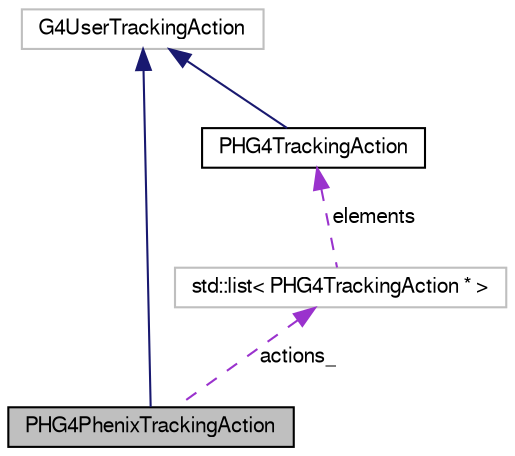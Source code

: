 digraph "PHG4PhenixTrackingAction"
{
  bgcolor="transparent";
  edge [fontname="FreeSans",fontsize="10",labelfontname="FreeSans",labelfontsize="10"];
  node [fontname="FreeSans",fontsize="10",shape=record];
  Node1 [label="PHG4PhenixTrackingAction",height=0.2,width=0.4,color="black", fillcolor="grey75", style="filled" fontcolor="black"];
  Node2 -> Node1 [dir="back",color="midnightblue",fontsize="10",style="solid",fontname="FreeSans"];
  Node2 [label="G4UserTrackingAction",height=0.2,width=0.4,color="grey75"];
  Node3 -> Node1 [dir="back",color="darkorchid3",fontsize="10",style="dashed",label=" actions_" ,fontname="FreeSans"];
  Node3 [label="std::list\< PHG4TrackingAction * \>",height=0.2,width=0.4,color="grey75"];
  Node4 -> Node3 [dir="back",color="darkorchid3",fontsize="10",style="dashed",label=" elements" ,fontname="FreeSans"];
  Node4 [label="PHG4TrackingAction",height=0.2,width=0.4,color="black",URL="$df/d10/classPHG4TrackingAction.html"];
  Node2 -> Node4 [dir="back",color="midnightblue",fontsize="10",style="solid",fontname="FreeSans"];
}
